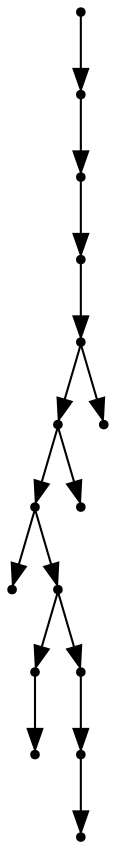 digraph {
  15 [shape=point];
  14 [shape=point];
  13 [shape=point];
  12 [shape=point];
  11 [shape=point];
  9 [shape=point];
  7 [shape=point];
  0 [shape=point];
  6 [shape=point];
  2 [shape=point];
  1 [shape=point];
  5 [shape=point];
  4 [shape=point];
  3 [shape=point];
  8 [shape=point];
  10 [shape=point];
15 -> 14;
14 -> 13;
13 -> 12;
12 -> 11;
11 -> 9;
9 -> 7;
7 -> 0;
7 -> 6;
6 -> 2;
2 -> 1;
6 -> 5;
5 -> 4;
4 -> 3;
9 -> 8;
11 -> 10;
}
